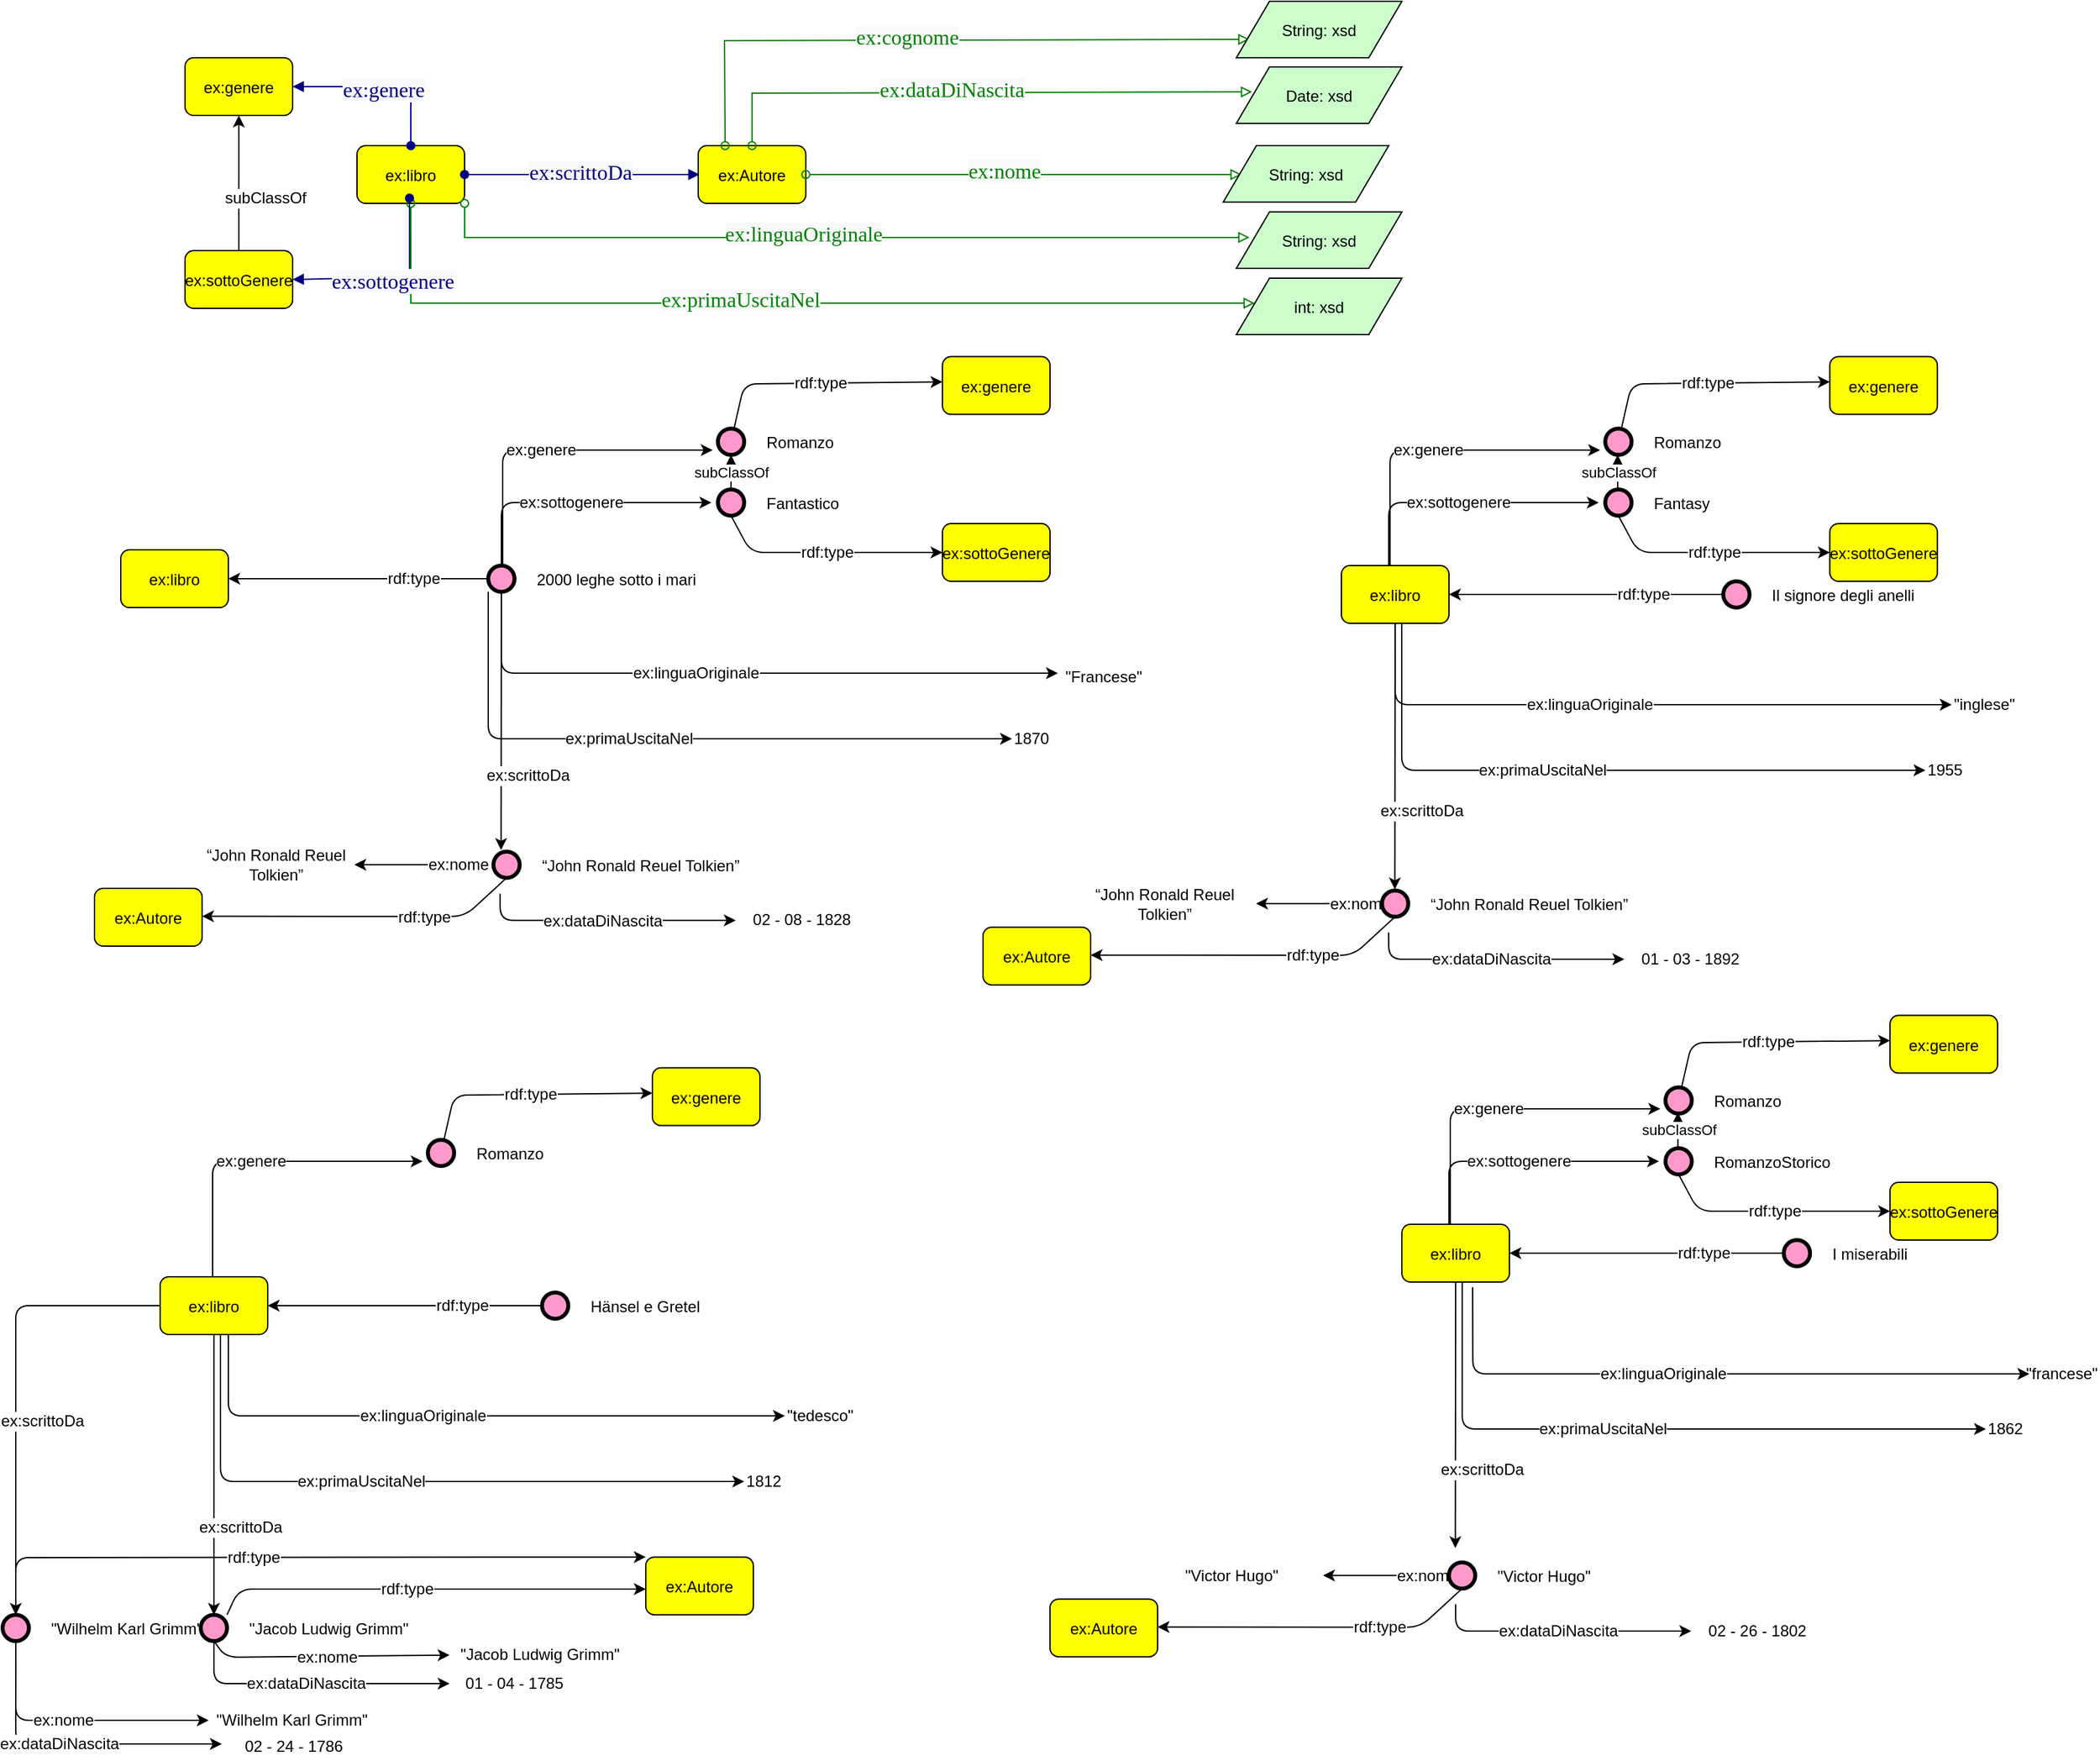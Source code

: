 <mxfile version="14.1.9" type="github">
  <diagram id="M-jmwEOxOKPIC_yb73By" name="Page-1">
    <mxGraphModel dx="2246" dy="1397" grid="1" gridSize="10" guides="1" tooltips="1" connect="1" arrows="1" fold="1" page="1" pageScale="1" pageWidth="827" pageHeight="1169" math="0" shadow="0">
      <root>
        <mxCell id="0" />
        <mxCell id="1" parent="0" />
        <mxCell id="2A3p5v59OTfX20TDHfgg-1" value="ex:libro" style="graphMlID=n4;shape=rect;rounded=1;arcsize=30;fillColor=#ffff00;strokeColor=#000000;strokeWidth=1.0" vertex="1" parent="1">
          <mxGeometry x="350" y="170" width="81.968" height="44" as="geometry" />
        </mxCell>
        <mxCell id="2A3p5v59OTfX20TDHfgg-2" value="" style="graphMlID=e0;rounded=0;endArrow=block;strokeColor=#000080;strokeWidth=1.0;startArrow=oval;startFill=1;endFill=1;exitX=1;exitY=0.5;exitDx=0;exitDy=0;" edge="1" parent="1" source="2A3p5v59OTfX20TDHfgg-1">
          <mxGeometry relative="1" as="geometry">
            <mxPoint x="460" y="240.082" as="sourcePoint" />
            <mxPoint x="611" y="192" as="targetPoint" />
          </mxGeometry>
        </mxCell>
        <mxCell id="2A3p5v59OTfX20TDHfgg-3" value="&lt;font color=&quot;#000080&quot; face=&quot;dialog&quot;&gt;&lt;span style=&quot;font-size: 16px ; background-color: rgb(248 , 249 , 250)&quot;&gt;ex:scrittoDa&lt;/span&gt;&lt;/font&gt;" style="text;html=1;align=center;verticalAlign=middle;resizable=0;points=[];labelBackgroundColor=#ffffff;" vertex="1" connectable="0" parent="2A3p5v59OTfX20TDHfgg-2">
          <mxGeometry x="-0.017" y="2" relative="1" as="geometry">
            <mxPoint as="offset" />
          </mxGeometry>
        </mxCell>
        <mxCell id="2A3p5v59OTfX20TDHfgg-4" value="ex:Autore" style="graphMlID=n4;shape=rect;rounded=1;arcsize=30;fillColor=#ffff00;strokeColor=#000000;strokeWidth=1.0" vertex="1" parent="1">
          <mxGeometry x="610" y="170" width="81.968" height="44" as="geometry" />
        </mxCell>
        <mxCell id="2A3p5v59OTfX20TDHfgg-13" value="" style="graphMlID=e2;rounded=0;endArrow=block;strokeColor=#008000;strokeWidth=1.0;startArrow=oval;startFill=0;endFill=0;exitX=1;exitY=0.5;exitDx=0;exitDy=0;entryX=0.111;entryY=0.512;entryDx=0;entryDy=0;entryPerimeter=0;" edge="1" parent="1" source="2A3p5v59OTfX20TDHfgg-4" target="2A3p5v59OTfX20TDHfgg-19">
          <mxGeometry relative="1" as="geometry">
            <mxPoint x="720" y="191.5" as="sourcePoint" />
            <mxPoint x="1010" y="192" as="targetPoint" />
          </mxGeometry>
        </mxCell>
        <mxCell id="2A3p5v59OTfX20TDHfgg-14" value="&lt;span style=&quot;color: rgb(0 , 128 , 0) ; font-family: &amp;#34;dialog&amp;#34; ; font-size: 16px ; background-color: rgb(248 , 249 , 250)&quot;&gt;ex:nome&lt;/span&gt;" style="text;html=1;align=center;verticalAlign=middle;resizable=0;points=[];labelBackgroundColor=#ffffff;" vertex="1" connectable="0" parent="2A3p5v59OTfX20TDHfgg-13">
          <mxGeometry x="-0.09" y="3" relative="1" as="geometry">
            <mxPoint as="offset" />
          </mxGeometry>
        </mxCell>
        <mxCell id="2A3p5v59OTfX20TDHfgg-15" value="" style="graphMlID=e2;rounded=0;endArrow=block;strokeColor=#008000;strokeWidth=1.0;startArrow=oval;startFill=0;endFill=0;exitX=1;exitY=1;exitDx=0;exitDy=0;entryX=0.079;entryY=0.453;entryDx=0;entryDy=0;entryPerimeter=0;" edge="1" parent="1" source="2A3p5v59OTfX20TDHfgg-1" target="2A3p5v59OTfX20TDHfgg-21">
          <mxGeometry relative="1" as="geometry">
            <mxPoint x="691.968" y="242.0" as="sourcePoint" />
            <mxPoint x="1016.811" y="241.68" as="targetPoint" />
            <Array as="points">
              <mxPoint x="432" y="240" />
            </Array>
          </mxGeometry>
        </mxCell>
        <mxCell id="2A3p5v59OTfX20TDHfgg-16" value="&lt;span style=&quot;color: rgb(0 , 128 , 0) ; font-family: &amp;#34;dialog&amp;#34; ; font-size: 16px ; background-color: rgb(248 , 249 , 250)&quot;&gt;ex:linguaOriginale&lt;/span&gt;" style="text;html=1;align=center;verticalAlign=middle;resizable=0;points=[];labelBackgroundColor=#ffffff;" vertex="1" connectable="0" parent="2A3p5v59OTfX20TDHfgg-15">
          <mxGeometry x="-0.09" y="3" relative="1" as="geometry">
            <mxPoint as="offset" />
          </mxGeometry>
        </mxCell>
        <mxCell id="2A3p5v59OTfX20TDHfgg-17" value="" style="graphMlID=e2;rounded=0;endArrow=block;strokeColor=#008000;strokeWidth=1.0;startArrow=oval;startFill=0;endFill=0;entryX=0.111;entryY=0.442;entryDx=0;entryDy=0;entryPerimeter=0;exitX=0.5;exitY=1;exitDx=0;exitDy=0;" edge="1" parent="1" source="2A3p5v59OTfX20TDHfgg-1" target="2A3p5v59OTfX20TDHfgg-20">
          <mxGeometry relative="1" as="geometry">
            <mxPoint x="691.968" y="291.787" as="sourcePoint" />
            <mxPoint x="1026.811" y="291.5" as="targetPoint" />
            <Array as="points">
              <mxPoint x="391" y="290" />
            </Array>
          </mxGeometry>
        </mxCell>
        <mxCell id="2A3p5v59OTfX20TDHfgg-18" value="&lt;span style=&quot;color: rgb(0 , 128 , 0) ; font-family: &amp;#34;dialog&amp;#34; ; font-size: 16px ; background-color: rgb(248 , 249 , 250)&quot;&gt;ex:primaUscitaNel&lt;/span&gt;" style="text;html=1;align=center;verticalAlign=middle;resizable=0;points=[];labelBackgroundColor=#ffffff;" vertex="1" connectable="0" parent="2A3p5v59OTfX20TDHfgg-17">
          <mxGeometry x="-0.09" y="3" relative="1" as="geometry">
            <mxPoint as="offset" />
          </mxGeometry>
        </mxCell>
        <mxCell id="2A3p5v59OTfX20TDHfgg-19" value="String: xsd" style="graphMlID=n6;shape=parallelogram;fillColor=#ccffcc;strokeColor=#000000;strokeWidth=1.0" vertex="1" parent="1">
          <mxGeometry x="1010" y="170" width="126.095" height="43" as="geometry" />
        </mxCell>
        <mxCell id="2A3p5v59OTfX20TDHfgg-20" value="int: xsd" style="graphMlID=n6;shape=parallelogram;fillColor=#ccffcc;strokeColor=#000000;strokeWidth=1.0" vertex="1" parent="1">
          <mxGeometry x="1020" y="271" width="126.095" height="43" as="geometry" />
        </mxCell>
        <mxCell id="2A3p5v59OTfX20TDHfgg-21" value="String: xsd" style="graphMlID=n6;shape=parallelogram;fillColor=#ccffcc;strokeColor=#000000;strokeWidth=1.0" vertex="1" parent="1">
          <mxGeometry x="1020" y="220.5" width="126.095" height="43" as="geometry" />
        </mxCell>
        <mxCell id="2A3p5v59OTfX20TDHfgg-22" value="" style="graphMlID=e2;rounded=0;endArrow=block;strokeColor=#008000;strokeWidth=1.0;startArrow=oval;startFill=0;endFill=0;exitX=0.25;exitY=0;exitDx=0;exitDy=0;entryX=0.079;entryY=0.674;entryDx=0;entryDy=0;entryPerimeter=0;" edge="1" parent="1" source="2A3p5v59OTfX20TDHfgg-4" target="2A3p5v59OTfX20TDHfgg-30">
          <mxGeometry relative="1" as="geometry">
            <mxPoint x="691.968" y="90" as="sourcePoint" />
            <mxPoint x="1023.997" y="90.016" as="targetPoint" />
            <Array as="points">
              <mxPoint x="630" y="90" />
            </Array>
          </mxGeometry>
        </mxCell>
        <mxCell id="2A3p5v59OTfX20TDHfgg-23" value="&lt;span style=&quot;color: rgb(0 , 128 , 0) ; font-family: &amp;#34;dialog&amp;#34; ; font-size: 16px ; background-color: rgb(248 , 249 , 250)&quot;&gt;ex:cognome&lt;/span&gt;" style="text;html=1;align=center;verticalAlign=middle;resizable=0;points=[];labelBackgroundColor=#ffffff;" vertex="1" connectable="0" parent="2A3p5v59OTfX20TDHfgg-22">
          <mxGeometry x="-0.09" y="3" relative="1" as="geometry">
            <mxPoint as="offset" />
          </mxGeometry>
        </mxCell>
        <mxCell id="2A3p5v59OTfX20TDHfgg-28" value="" style="graphMlID=e2;rounded=0;endArrow=block;strokeColor=#008000;strokeWidth=1.0;startArrow=oval;startFill=0;endFill=0;exitX=0.5;exitY=0;exitDx=0;exitDy=0;entryX=0.095;entryY=0.442;entryDx=0;entryDy=0;entryPerimeter=0;" edge="1" parent="1" source="2A3p5v59OTfX20TDHfgg-4" target="2A3p5v59OTfX20TDHfgg-31">
          <mxGeometry relative="1" as="geometry">
            <mxPoint x="691.968" y="130" as="sourcePoint" />
            <mxPoint x="1023.997" y="130.016" as="targetPoint" />
            <Array as="points">
              <mxPoint x="651" y="130" />
            </Array>
          </mxGeometry>
        </mxCell>
        <mxCell id="2A3p5v59OTfX20TDHfgg-29" value="&lt;span style=&quot;color: rgb(0 , 128 , 0) ; font-family: &amp;#34;dialog&amp;#34; ; font-size: 16px ; background-color: rgb(248 , 249 , 250)&quot;&gt;ex:dataDiNascita&lt;/span&gt;" style="text;html=1;align=center;verticalAlign=middle;resizable=0;points=[];labelBackgroundColor=#ffffff;" vertex="1" connectable="0" parent="2A3p5v59OTfX20TDHfgg-28">
          <mxGeometry x="-0.09" y="3" relative="1" as="geometry">
            <mxPoint as="offset" />
          </mxGeometry>
        </mxCell>
        <mxCell id="2A3p5v59OTfX20TDHfgg-30" value="String: xsd" style="graphMlID=n6;shape=parallelogram;fillColor=#ccffcc;strokeColor=#000000;strokeWidth=1.0" vertex="1" parent="1">
          <mxGeometry x="1020" y="60" width="126.095" height="43" as="geometry" />
        </mxCell>
        <mxCell id="2A3p5v59OTfX20TDHfgg-31" value="Date: xsd" style="graphMlID=n6;shape=parallelogram;fillColor=#ccffcc;strokeColor=#000000;strokeWidth=1.0" vertex="1" parent="1">
          <mxGeometry x="1020" y="110" width="126.095" height="43" as="geometry" />
        </mxCell>
        <mxCell id="2A3p5v59OTfX20TDHfgg-32" value="ex:sottoGenere" style="graphMlID=n4;shape=rect;rounded=1;arcsize=30;fillColor=#ffff00;strokeColor=#000000;strokeWidth=1.0" vertex="1" parent="1">
          <mxGeometry x="218.99" y="250" width="81.968" height="44" as="geometry" />
        </mxCell>
        <mxCell id="2A3p5v59OTfX20TDHfgg-37" value="ex:genere" style="graphMlID=n4;shape=rect;rounded=1;arcsize=30;fillColor=#ffff00;strokeColor=#000000;strokeWidth=1.0" vertex="1" parent="1">
          <mxGeometry x="218.99" y="103" width="81.968" height="44" as="geometry" />
        </mxCell>
        <mxCell id="2A3p5v59OTfX20TDHfgg-42" value="2000 leghe sotto i mari" style="graphMlID=n9;shape=ellipse;fillColor=#ff99cc;strokeColor=#000000;strokeWidth=3.0;verticalAlign=middle;labelPosition=right;verticalLabelPosition=middle;align=left;spacingRight=1;spacing=17;" vertex="1" parent="1">
          <mxGeometry x="450" y="490" width="20" height="20" as="geometry" />
        </mxCell>
        <mxCell id="2A3p5v59OTfX20TDHfgg-45" value="" style="endArrow=classic;html=1;textDirection=ltr;exitX=0;exitY=0.5;exitDx=0;exitDy=0;" edge="1" parent="1" source="2A3p5v59OTfX20TDHfgg-42" target="2A3p5v59OTfX20TDHfgg-47">
          <mxGeometry width="50" height="50" relative="1" as="geometry">
            <mxPoint x="460" y="390" as="sourcePoint" />
            <mxPoint x="280" y="500" as="targetPoint" />
          </mxGeometry>
        </mxCell>
        <mxCell id="2A3p5v59OTfX20TDHfgg-46" value="rdf:type" style="text;html=1;align=center;verticalAlign=middle;resizable=0;points=[];labelBackgroundColor=#ffffff;rotation=0;" vertex="1" connectable="0" parent="2A3p5v59OTfX20TDHfgg-45">
          <mxGeometry x="-0.221" relative="1" as="geometry">
            <mxPoint x="19.95" as="offset" />
          </mxGeometry>
        </mxCell>
        <mxCell id="2A3p5v59OTfX20TDHfgg-47" value="ex:libro" style="graphMlID=n4;shape=rect;rounded=1;arcsize=30;fillColor=#ffff00;strokeColor=#000000;strokeWidth=1.0" vertex="1" parent="1">
          <mxGeometry x="170" y="478" width="81.968" height="44" as="geometry" />
        </mxCell>
        <mxCell id="2A3p5v59OTfX20TDHfgg-48" value="" style="endArrow=classic;html=1;textDirection=ltr;exitX=0.5;exitY=1;exitDx=0;exitDy=0;entryX=0.497;entryY=0.027;entryDx=0;entryDy=0;entryPerimeter=0;" edge="1" parent="1" source="2A3p5v59OTfX20TDHfgg-42">
          <mxGeometry width="50" height="50" relative="1" as="geometry">
            <mxPoint x="512.03" y="550" as="sourcePoint" />
            <mxPoint x="459.758" y="706.778" as="targetPoint" />
          </mxGeometry>
        </mxCell>
        <mxCell id="2A3p5v59OTfX20TDHfgg-49" value="ex:scrittoDa" style="text;html=1;align=center;verticalAlign=middle;resizable=0;points=[];labelBackgroundColor=#ffffff;rotation=0;" vertex="1" connectable="0" parent="2A3p5v59OTfX20TDHfgg-48">
          <mxGeometry x="-0.221" relative="1" as="geometry">
            <mxPoint x="19.95" y="63.53" as="offset" />
          </mxGeometry>
        </mxCell>
        <mxCell id="2A3p5v59OTfX20TDHfgg-59" value="" style="endArrow=classic;html=1;textDirection=ltr;exitX=0.5;exitY=0;exitDx=0;exitDy=0;entryX=0;entryY=0.5;entryDx=0;entryDy=0;" edge="1" parent="1" source="2A3p5v59OTfX20TDHfgg-42">
          <mxGeometry width="50" height="50" relative="1" as="geometry">
            <mxPoint x="410" y="390" as="sourcePoint" />
            <mxPoint x="620" y="442" as="targetPoint" />
            <Array as="points">
              <mxPoint x="460" y="442" />
            </Array>
          </mxGeometry>
        </mxCell>
        <mxCell id="2A3p5v59OTfX20TDHfgg-60" value="ex:sottogenere" style="text;html=1;align=center;verticalAlign=middle;resizable=0;points=[];labelBackgroundColor=#ffffff;rotation=0;" vertex="1" connectable="0" parent="2A3p5v59OTfX20TDHfgg-59">
          <mxGeometry x="-0.221" relative="1" as="geometry">
            <mxPoint x="19.95" as="offset" />
          </mxGeometry>
        </mxCell>
        <mxCell id="2A3p5v59OTfX20TDHfgg-85" value="&quot;Francese&quot;" style="text;html=1;strokeColor=none;fillColor=none;align=center;verticalAlign=middle;whiteSpace=wrap;rounded=0;" vertex="1" parent="1">
          <mxGeometry x="860" y="565" width="118" height="20" as="geometry" />
        </mxCell>
        <mxCell id="2A3p5v59OTfX20TDHfgg-88" value="" style="endArrow=classic;html=1;textDirection=ltr;exitX=0;exitY=1;exitDx=0;exitDy=0;" edge="1" parent="1" source="2A3p5v59OTfX20TDHfgg-42">
          <mxGeometry width="50" height="50" relative="1" as="geometry">
            <mxPoint x="702" y="622" as="sourcePoint" />
            <mxPoint x="849.01" y="622" as="targetPoint" />
            <Array as="points">
              <mxPoint x="450" y="622" />
            </Array>
          </mxGeometry>
        </mxCell>
        <mxCell id="2A3p5v59OTfX20TDHfgg-89" value="ex:primaUscitaNel" style="text;html=1;align=center;verticalAlign=middle;resizable=0;points=[];labelBackgroundColor=#ffffff;rotation=0;" vertex="1" connectable="0" parent="2A3p5v59OTfX20TDHfgg-88">
          <mxGeometry x="-0.221" relative="1" as="geometry">
            <mxPoint x="19.95" as="offset" />
          </mxGeometry>
        </mxCell>
        <mxCell id="2A3p5v59OTfX20TDHfgg-90" value="1870" style="text;html=1;strokeColor=none;fillColor=none;align=center;verticalAlign=middle;whiteSpace=wrap;rounded=0;" vertex="1" parent="1">
          <mxGeometry x="829.01" y="612" width="70" height="20" as="geometry" />
        </mxCell>
        <mxCell id="2A3p5v59OTfX20TDHfgg-95" value="Il signore degli anelli" style="graphMlID=n9;shape=ellipse;fillColor=#ff99cc;strokeColor=#000000;strokeWidth=3.0;verticalAlign=middle;labelPosition=right;verticalLabelPosition=middle;align=left;spacingRight=1;spacing=17;" vertex="1" parent="1">
          <mxGeometry x="1390.99" y="502" width="20" height="20" as="geometry" />
        </mxCell>
        <mxCell id="2A3p5v59OTfX20TDHfgg-98" value="" style="endArrow=classic;html=1;textDirection=ltr;exitX=0;exitY=0.5;exitDx=0;exitDy=0;" edge="1" parent="1" target="2A3p5v59OTfX20TDHfgg-100" source="2A3p5v59OTfX20TDHfgg-95">
          <mxGeometry width="50" height="50" relative="1" as="geometry">
            <mxPoint x="1380" y="514" as="sourcePoint" />
            <mxPoint x="1210" y="514" as="targetPoint" />
          </mxGeometry>
        </mxCell>
        <mxCell id="2A3p5v59OTfX20TDHfgg-99" value="rdf:type" style="text;html=1;align=center;verticalAlign=middle;resizable=0;points=[];labelBackgroundColor=#ffffff;rotation=0;" vertex="1" connectable="0" parent="2A3p5v59OTfX20TDHfgg-98">
          <mxGeometry x="-0.221" relative="1" as="geometry">
            <mxPoint x="19.95" as="offset" />
          </mxGeometry>
        </mxCell>
        <mxCell id="2A3p5v59OTfX20TDHfgg-100" value="ex:libro" style="graphMlID=n4;shape=rect;rounded=1;arcsize=30;fillColor=#ffff00;strokeColor=#000000;strokeWidth=1.0" vertex="1" parent="1">
          <mxGeometry x="1100" y="490" width="81.968" height="44" as="geometry" />
        </mxCell>
        <mxCell id="2A3p5v59OTfX20TDHfgg-102" value="" style="endArrow=classic;html=1;textDirection=ltr;exitX=0.5;exitY=1;exitDx=0;exitDy=0;entryX=0.497;entryY=0.027;entryDx=0;entryDy=0;entryPerimeter=0;" edge="1" parent="1" source="2A3p5v59OTfX20TDHfgg-100">
          <mxGeometry width="50" height="50" relative="1" as="geometry">
            <mxPoint x="1140.98" y="540" as="sourcePoint" />
            <mxPoint x="1140.738" y="736.778" as="targetPoint" />
          </mxGeometry>
        </mxCell>
        <mxCell id="2A3p5v59OTfX20TDHfgg-103" value="ex:scrittoDa" style="text;html=1;align=center;verticalAlign=middle;resizable=0;points=[];labelBackgroundColor=#ffffff;rotation=0;" vertex="1" connectable="0" parent="2A3p5v59OTfX20TDHfgg-102">
          <mxGeometry x="-0.221" relative="1" as="geometry">
            <mxPoint x="19.95" y="63.53" as="offset" />
          </mxGeometry>
        </mxCell>
        <mxCell id="2A3p5v59OTfX20TDHfgg-127" value="" style="endArrow=classic;html=1;textDirection=ltr;exitX=0.5;exitY=1;exitDx=0;exitDy=0;" edge="1" parent="1" source="2A3p5v59OTfX20TDHfgg-100">
          <mxGeometry width="50" height="50" relative="1" as="geometry">
            <mxPoint x="1417.99" y="596" as="sourcePoint" />
            <mxPoint x="1565.0" y="596" as="targetPoint" />
            <Array as="points">
              <mxPoint x="1141" y="596" />
            </Array>
          </mxGeometry>
        </mxCell>
        <mxCell id="2A3p5v59OTfX20TDHfgg-128" value="ex:linguaOriginale" style="text;html=1;align=center;verticalAlign=middle;resizable=0;points=[];labelBackgroundColor=#ffffff;rotation=0;" vertex="1" connectable="0" parent="2A3p5v59OTfX20TDHfgg-127">
          <mxGeometry x="-0.221" relative="1" as="geometry">
            <mxPoint x="19.95" as="offset" />
          </mxGeometry>
        </mxCell>
        <mxCell id="2A3p5v59OTfX20TDHfgg-129" value="&quot;inglese&quot;" style="text;html=1;strokeColor=none;fillColor=none;align=center;verticalAlign=middle;whiteSpace=wrap;rounded=0;" vertex="1" parent="1">
          <mxGeometry x="1570" y="586" width="40" height="20" as="geometry" />
        </mxCell>
        <mxCell id="2A3p5v59OTfX20TDHfgg-130" value="" style="endArrow=classic;html=1;textDirection=ltr;exitX=0;exitY=1;exitDx=0;exitDy=0;" edge="1" parent="1">
          <mxGeometry width="50" height="50" relative="1" as="geometry">
            <mxPoint x="1145.98" y="534" as="sourcePoint" />
            <mxPoint x="1544.99" y="646" as="targetPoint" />
            <Array as="points">
              <mxPoint x="1145.98" y="646" />
            </Array>
          </mxGeometry>
        </mxCell>
        <mxCell id="2A3p5v59OTfX20TDHfgg-131" value="ex:primaUscitaNel" style="text;html=1;align=center;verticalAlign=middle;resizable=0;points=[];labelBackgroundColor=#ffffff;rotation=0;" vertex="1" connectable="0" parent="2A3p5v59OTfX20TDHfgg-130">
          <mxGeometry x="-0.221" relative="1" as="geometry">
            <mxPoint x="19.95" as="offset" />
          </mxGeometry>
        </mxCell>
        <mxCell id="2A3p5v59OTfX20TDHfgg-132" value="1955" style="text;html=1;strokeColor=none;fillColor=none;align=center;verticalAlign=middle;whiteSpace=wrap;rounded=0;" vertex="1" parent="1">
          <mxGeometry x="1524.99" y="636" width="70" height="20" as="geometry" />
        </mxCell>
        <mxCell id="2A3p5v59OTfX20TDHfgg-133" value="I miserabili" style="graphMlID=n9;shape=ellipse;fillColor=#ff99cc;strokeColor=#000000;strokeWidth=3.0;verticalAlign=middle;labelPosition=right;verticalLabelPosition=middle;align=left;spacingRight=1;spacing=17;" vertex="1" parent="1">
          <mxGeometry x="1437.08" y="1004" width="20" height="20" as="geometry" />
        </mxCell>
        <mxCell id="2A3p5v59OTfX20TDHfgg-134" value="" style="endArrow=classic;html=1;textDirection=ltr;exitX=0;exitY=0.5;exitDx=0;exitDy=0;" edge="1" parent="1" source="2A3p5v59OTfX20TDHfgg-133" target="2A3p5v59OTfX20TDHfgg-136">
          <mxGeometry width="50" height="50" relative="1" as="geometry">
            <mxPoint x="1426.09" y="1016" as="sourcePoint" />
            <mxPoint x="1256.09" y="1016" as="targetPoint" />
          </mxGeometry>
        </mxCell>
        <mxCell id="2A3p5v59OTfX20TDHfgg-135" value="rdf:type" style="text;html=1;align=center;verticalAlign=middle;resizable=0;points=[];labelBackgroundColor=#ffffff;rotation=0;" vertex="1" connectable="0" parent="2A3p5v59OTfX20TDHfgg-134">
          <mxGeometry x="-0.221" relative="1" as="geometry">
            <mxPoint x="19.95" as="offset" />
          </mxGeometry>
        </mxCell>
        <mxCell id="2A3p5v59OTfX20TDHfgg-136" value="ex:libro" style="graphMlID=n4;shape=rect;rounded=1;arcsize=30;fillColor=#ffff00;strokeColor=#000000;strokeWidth=1.0" vertex="1" parent="1">
          <mxGeometry x="1146.09" y="992" width="81.968" height="44" as="geometry" />
        </mxCell>
        <mxCell id="2A3p5v59OTfX20TDHfgg-137" value="" style="endArrow=classic;html=1;textDirection=ltr;exitX=0.5;exitY=1;exitDx=0;exitDy=0;entryX=0.497;entryY=0.027;entryDx=0;entryDy=0;entryPerimeter=0;" edge="1" parent="1" source="2A3p5v59OTfX20TDHfgg-136">
          <mxGeometry width="50" height="50" relative="1" as="geometry">
            <mxPoint x="1187.07" y="1042" as="sourcePoint" />
            <mxPoint x="1186.828" y="1238.778" as="targetPoint" />
          </mxGeometry>
        </mxCell>
        <mxCell id="2A3p5v59OTfX20TDHfgg-138" value="ex:scrittoDa" style="text;html=1;align=center;verticalAlign=middle;resizable=0;points=[];labelBackgroundColor=#ffffff;rotation=0;" vertex="1" connectable="0" parent="2A3p5v59OTfX20TDHfgg-137">
          <mxGeometry x="-0.221" relative="1" as="geometry">
            <mxPoint x="19.95" y="63.53" as="offset" />
          </mxGeometry>
        </mxCell>
        <mxCell id="2A3p5v59OTfX20TDHfgg-140" value="" style="endArrow=classic;html=1;textDirection=ltr;exitX=0;exitY=0.5;exitDx=0;exitDy=0;" edge="1" parent="1" source="2A3p5v59OTfX20TDHfgg-238" target="2A3p5v59OTfX20TDHfgg-142">
          <mxGeometry width="50" height="50" relative="1" as="geometry">
            <mxPoint x="1228.058" y="1259.59" as="sourcePoint" />
            <mxPoint x="1367.07" y="1259.59" as="targetPoint" />
          </mxGeometry>
        </mxCell>
        <mxCell id="2A3p5v59OTfX20TDHfgg-141" value="ex:nome" style="text;html=1;align=center;verticalAlign=middle;resizable=0;points=[];labelBackgroundColor=#ffffff;rotation=0;" vertex="1" connectable="0" parent="2A3p5v59OTfX20TDHfgg-140">
          <mxGeometry x="-0.221" relative="1" as="geometry">
            <mxPoint x="19.95" as="offset" />
          </mxGeometry>
        </mxCell>
        <mxCell id="2A3p5v59OTfX20TDHfgg-142" value="&lt;span style=&quot;text-align: left&quot;&gt;&quot;Victor Hugo&quot;&lt;/span&gt;" style="text;html=1;strokeColor=none;fillColor=none;align=center;verticalAlign=middle;whiteSpace=wrap;rounded=0;" vertex="1" parent="1">
          <mxGeometry x="947.01" y="1249.59" width="139.02" height="20" as="geometry" />
        </mxCell>
        <mxCell id="2A3p5v59OTfX20TDHfgg-143" value="02 - 26 - 1802" style="text;html=1;strokeColor=none;fillColor=none;align=center;verticalAlign=middle;whiteSpace=wrap;rounded=0;" vertex="1" parent="1">
          <mxGeometry x="1366.58" y="1292" width="100" height="20" as="geometry" />
        </mxCell>
        <mxCell id="2A3p5v59OTfX20TDHfgg-144" value="" style="endArrow=classic;html=1;textDirection=ltr;exitX=0.5;exitY=1;exitDx=0;exitDy=0;" edge="1" parent="1" target="2A3p5v59OTfX20TDHfgg-143">
          <mxGeometry width="50" height="50" relative="1" as="geometry">
            <mxPoint x="1187.074" y="1281.59" as="sourcePoint" />
            <mxPoint x="1377.07" y="1269.59" as="targetPoint" />
            <Array as="points">
              <mxPoint x="1187.09" y="1302" />
            </Array>
          </mxGeometry>
        </mxCell>
        <mxCell id="2A3p5v59OTfX20TDHfgg-145" value="ex:dataDiNascita" style="text;html=1;align=center;verticalAlign=middle;resizable=0;points=[];labelBackgroundColor=#ffffff;rotation=0;" vertex="1" connectable="0" parent="2A3p5v59OTfX20TDHfgg-144">
          <mxGeometry x="-0.221" relative="1" as="geometry">
            <mxPoint x="19.95" as="offset" />
          </mxGeometry>
        </mxCell>
        <mxCell id="2A3p5v59OTfX20TDHfgg-164" value="" style="endArrow=classic;html=1;textDirection=ltr;exitX=0;exitY=1;exitDx=0;exitDy=0;" edge="1" parent="1">
          <mxGeometry width="50" height="50" relative="1" as="geometry">
            <mxPoint x="1192.07" y="1036" as="sourcePoint" />
            <mxPoint x="1591.08" y="1148" as="targetPoint" />
            <Array as="points">
              <mxPoint x="1192.07" y="1148" />
            </Array>
          </mxGeometry>
        </mxCell>
        <mxCell id="2A3p5v59OTfX20TDHfgg-165" value="ex:primaUscitaNel" style="text;html=1;align=center;verticalAlign=middle;resizable=0;points=[];labelBackgroundColor=#ffffff;rotation=0;" vertex="1" connectable="0" parent="2A3p5v59OTfX20TDHfgg-164">
          <mxGeometry x="-0.221" relative="1" as="geometry">
            <mxPoint x="19.95" as="offset" />
          </mxGeometry>
        </mxCell>
        <mxCell id="2A3p5v59OTfX20TDHfgg-166" value="1862" style="text;html=1;strokeColor=none;fillColor=none;align=center;verticalAlign=middle;whiteSpace=wrap;rounded=0;" vertex="1" parent="1">
          <mxGeometry x="1571.08" y="1138" width="70" height="20" as="geometry" />
        </mxCell>
        <mxCell id="2A3p5v59OTfX20TDHfgg-167" value="Hänsel e Gretel" style="graphMlID=n9;shape=ellipse;fillColor=#ff99cc;strokeColor=#000000;strokeWidth=3.0;verticalAlign=middle;labelPosition=right;verticalLabelPosition=middle;align=left;spacingRight=1;spacing=17;" vertex="1" parent="1">
          <mxGeometry x="490.99" y="1044" width="20" height="20" as="geometry" />
        </mxCell>
        <mxCell id="2A3p5v59OTfX20TDHfgg-168" value="" style="endArrow=classic;html=1;textDirection=ltr;exitX=0;exitY=0.5;exitDx=0;exitDy=0;" edge="1" parent="1" source="2A3p5v59OTfX20TDHfgg-167" target="2A3p5v59OTfX20TDHfgg-170">
          <mxGeometry width="50" height="50" relative="1" as="geometry">
            <mxPoint x="480" y="1056" as="sourcePoint" />
            <mxPoint x="310" y="1056" as="targetPoint" />
          </mxGeometry>
        </mxCell>
        <mxCell id="2A3p5v59OTfX20TDHfgg-169" value="rdf:type" style="text;html=1;align=center;verticalAlign=middle;resizable=0;points=[];labelBackgroundColor=#ffffff;rotation=0;" vertex="1" connectable="0" parent="2A3p5v59OTfX20TDHfgg-168">
          <mxGeometry x="-0.221" relative="1" as="geometry">
            <mxPoint x="19.95" as="offset" />
          </mxGeometry>
        </mxCell>
        <mxCell id="2A3p5v59OTfX20TDHfgg-170" value="ex:libro" style="graphMlID=n4;shape=rect;rounded=1;arcsize=30;fillColor=#ffff00;strokeColor=#000000;strokeWidth=1.0" vertex="1" parent="1">
          <mxGeometry x="200" y="1032" width="81.968" height="44" as="geometry" />
        </mxCell>
        <mxCell id="2A3p5v59OTfX20TDHfgg-171" value="" style="endArrow=classic;html=1;textDirection=ltr;exitX=0.5;exitY=1;exitDx=0;exitDy=0;entryX=0.5;entryY=0;entryDx=0;entryDy=0;" edge="1" parent="1" source="2A3p5v59OTfX20TDHfgg-170" target="2A3p5v59OTfX20TDHfgg-227">
          <mxGeometry width="50" height="50" relative="1" as="geometry">
            <mxPoint x="240.98" y="1082" as="sourcePoint" />
            <mxPoint x="240.738" y="1278.778" as="targetPoint" />
          </mxGeometry>
        </mxCell>
        <mxCell id="2A3p5v59OTfX20TDHfgg-172" value="ex:scrittoDa" style="text;html=1;align=center;verticalAlign=middle;resizable=0;points=[];labelBackgroundColor=#ffffff;rotation=0;" vertex="1" connectable="0" parent="2A3p5v59OTfX20TDHfgg-171">
          <mxGeometry x="-0.221" relative="1" as="geometry">
            <mxPoint x="19.95" y="63.53" as="offset" />
          </mxGeometry>
        </mxCell>
        <mxCell id="2A3p5v59OTfX20TDHfgg-174" value="" style="endArrow=classic;html=1;textDirection=ltr;exitX=0.5;exitY=1;exitDx=0;exitDy=0;" edge="1" parent="1" source="2A3p5v59OTfX20TDHfgg-227" target="2A3p5v59OTfX20TDHfgg-176">
          <mxGeometry width="50" height="50" relative="1" as="geometry">
            <mxPoint x="273.998" y="1321.59" as="sourcePoint" />
            <mxPoint x="413.01" y="1321.59" as="targetPoint" />
            <Array as="points">
              <mxPoint x="250" y="1322" />
            </Array>
          </mxGeometry>
        </mxCell>
        <mxCell id="2A3p5v59OTfX20TDHfgg-175" value="ex:nome" style="text;html=1;align=center;verticalAlign=middle;resizable=0;points=[];labelBackgroundColor=#ffffff;rotation=0;" vertex="1" connectable="0" parent="2A3p5v59OTfX20TDHfgg-174">
          <mxGeometry x="-0.221" relative="1" as="geometry">
            <mxPoint x="19.95" as="offset" />
          </mxGeometry>
        </mxCell>
        <mxCell id="2A3p5v59OTfX20TDHfgg-176" value="&lt;div style=&quot;text-align: left&quot;&gt;&lt;span&gt;&quot;Jacob Ludwig Grimm&quot;&lt;/span&gt;&lt;/div&gt;" style="text;html=1;strokeColor=none;fillColor=none;align=center;verticalAlign=middle;whiteSpace=wrap;rounded=0;" vertex="1" parent="1">
          <mxGeometry x="420.49" y="1309.59" width="139.02" height="20" as="geometry" />
        </mxCell>
        <mxCell id="2A3p5v59OTfX20TDHfgg-177" value="01 - 04 - 1785" style="text;html=1;strokeColor=none;fillColor=none;align=center;verticalAlign=middle;whiteSpace=wrap;rounded=0;" vertex="1" parent="1">
          <mxGeometry x="420.49" y="1332" width="100" height="20" as="geometry" />
        </mxCell>
        <mxCell id="2A3p5v59OTfX20TDHfgg-178" value="" style="endArrow=classic;html=1;textDirection=ltr;exitX=0.5;exitY=1;exitDx=0;exitDy=0;" edge="1" parent="1" source="2A3p5v59OTfX20TDHfgg-227" target="2A3p5v59OTfX20TDHfgg-177">
          <mxGeometry width="50" height="50" relative="1" as="geometry">
            <mxPoint x="240.984" y="1321.59" as="sourcePoint" />
            <mxPoint x="430.98" y="1309.59" as="targetPoint" />
            <Array as="points">
              <mxPoint x="241" y="1342" />
            </Array>
          </mxGeometry>
        </mxCell>
        <mxCell id="2A3p5v59OTfX20TDHfgg-179" value="ex:dataDiNascita" style="text;html=1;align=center;verticalAlign=middle;resizable=0;points=[];labelBackgroundColor=#ffffff;rotation=0;" vertex="1" connectable="0" parent="2A3p5v59OTfX20TDHfgg-178">
          <mxGeometry x="-0.221" relative="1" as="geometry">
            <mxPoint x="19.95" as="offset" />
          </mxGeometry>
        </mxCell>
        <mxCell id="2A3p5v59OTfX20TDHfgg-197" value="&quot;tedesco&quot;" style="text;html=1;strokeColor=none;fillColor=none;align=center;verticalAlign=middle;whiteSpace=wrap;rounded=0;" vertex="1" parent="1">
          <mxGeometry x="683.1" y="1128" width="40" height="20" as="geometry" />
        </mxCell>
        <mxCell id="2A3p5v59OTfX20TDHfgg-198" value="" style="endArrow=classic;html=1;textDirection=ltr;exitX=0;exitY=1;exitDx=0;exitDy=0;" edge="1" parent="1">
          <mxGeometry width="50" height="50" relative="1" as="geometry">
            <mxPoint x="245.98" y="1076" as="sourcePoint" />
            <mxPoint x="644.99" y="1188" as="targetPoint" />
            <Array as="points">
              <mxPoint x="245.98" y="1188" />
            </Array>
          </mxGeometry>
        </mxCell>
        <mxCell id="2A3p5v59OTfX20TDHfgg-199" value="ex:primaUscitaNel" style="text;html=1;align=center;verticalAlign=middle;resizable=0;points=[];labelBackgroundColor=#ffffff;rotation=0;" vertex="1" connectable="0" parent="2A3p5v59OTfX20TDHfgg-198">
          <mxGeometry x="-0.221" relative="1" as="geometry">
            <mxPoint x="19.95" as="offset" />
          </mxGeometry>
        </mxCell>
        <mxCell id="2A3p5v59OTfX20TDHfgg-200" value="1812" style="text;html=1;strokeColor=none;fillColor=none;align=center;verticalAlign=middle;whiteSpace=wrap;rounded=0;" vertex="1" parent="1">
          <mxGeometry x="624.99" y="1178" width="70" height="20" as="geometry" />
        </mxCell>
        <mxCell id="2A3p5v59OTfX20TDHfgg-201" value="" style="endArrow=classic;html=1;textDirection=ltr;exitX=0.5;exitY=1;exitDx=0;exitDy=0;entryX=0;entryY=0.5;entryDx=0;entryDy=0;" edge="1" parent="1">
          <mxGeometry width="50" height="50" relative="1" as="geometry">
            <mxPoint x="90.044" y="1301.59" as="sourcePoint" />
            <mxPoint x="237" y="1370" as="targetPoint" />
            <Array as="points">
              <mxPoint x="90" y="1370" />
            </Array>
          </mxGeometry>
        </mxCell>
        <mxCell id="2A3p5v59OTfX20TDHfgg-202" value="ex:nome" style="text;html=1;align=center;verticalAlign=middle;resizable=0;points=[];labelBackgroundColor=#ffffff;rotation=0;" vertex="1" connectable="0" parent="2A3p5v59OTfX20TDHfgg-201">
          <mxGeometry x="-0.221" relative="1" as="geometry">
            <mxPoint x="19.95" as="offset" />
          </mxGeometry>
        </mxCell>
        <mxCell id="2A3p5v59OTfX20TDHfgg-203" value="&lt;div style=&quot;text-align: left&quot;&gt;&lt;span&gt;&quot;Wilhelm Karl Grimm&quot;&lt;/span&gt;&lt;/div&gt;" style="text;html=1;strokeColor=none;fillColor=none;align=center;verticalAlign=middle;whiteSpace=wrap;rounded=0;" vertex="1" parent="1">
          <mxGeometry x="230.98" y="1360.0" width="139.02" height="20" as="geometry" />
        </mxCell>
        <mxCell id="2A3p5v59OTfX20TDHfgg-204" value="" style="endArrow=classic;html=1;textDirection=ltr;exitX=0;exitY=0.5;exitDx=0;exitDy=0;entryX=0.5;entryY=0;entryDx=0;entryDy=0;" edge="1" parent="1" target="2A3p5v59OTfX20TDHfgg-230" source="2A3p5v59OTfX20TDHfgg-170">
          <mxGeometry width="50" height="50" relative="1" as="geometry">
            <mxPoint x="143.044" y="1076" as="sourcePoint" />
            <mxPoint x="142.798" y="1278.778" as="targetPoint" />
            <Array as="points">
              <mxPoint x="90" y="1054" />
            </Array>
          </mxGeometry>
        </mxCell>
        <mxCell id="2A3p5v59OTfX20TDHfgg-205" value="ex:scrittoDa" style="text;html=1;align=center;verticalAlign=middle;resizable=0;points=[];labelBackgroundColor=#ffffff;rotation=0;" vertex="1" connectable="0" parent="2A3p5v59OTfX20TDHfgg-204">
          <mxGeometry x="-0.221" relative="1" as="geometry">
            <mxPoint x="19.95" y="63.53" as="offset" />
          </mxGeometry>
        </mxCell>
        <mxCell id="2A3p5v59OTfX20TDHfgg-210" value="" style="endArrow=classic;html=1;textDirection=ltr;exitX=0.5;exitY=1;exitDx=0;exitDy=0;entryX=0;entryY=0.5;entryDx=0;entryDy=0;" edge="1" parent="1">
          <mxGeometry width="50" height="50" relative="1" as="geometry">
            <mxPoint x="90.044" y="1309.59" as="sourcePoint" />
            <mxPoint x="247" y="1388" as="targetPoint" />
            <Array as="points">
              <mxPoint x="90" y="1388" />
            </Array>
          </mxGeometry>
        </mxCell>
        <mxCell id="2A3p5v59OTfX20TDHfgg-211" value="ex:dataDiNascita" style="text;html=1;align=center;verticalAlign=middle;resizable=0;points=[];labelBackgroundColor=#ffffff;rotation=0;" vertex="1" connectable="0" parent="2A3p5v59OTfX20TDHfgg-210">
          <mxGeometry x="-0.221" relative="1" as="geometry">
            <mxPoint x="19.95" as="offset" />
          </mxGeometry>
        </mxCell>
        <mxCell id="2A3p5v59OTfX20TDHfgg-215" value="02 - 24 -&amp;nbsp;&lt;span style=&quot;text-align: left&quot;&gt;1786&lt;/span&gt;" style="text;html=1;strokeColor=none;fillColor=none;align=center;verticalAlign=middle;whiteSpace=wrap;rounded=0;" vertex="1" parent="1">
          <mxGeometry x="251.97" y="1380" width="100" height="20" as="geometry" />
        </mxCell>
        <mxCell id="2A3p5v59OTfX20TDHfgg-216" value="" style="endArrow=classic;html=1;textDirection=ltr;" edge="1" parent="1">
          <mxGeometry width="50" height="50" relative="1" as="geometry">
            <mxPoint x="1200" y="1040" as="sourcePoint" />
            <mxPoint x="1624.19" y="1106" as="targetPoint" />
            <Array as="points">
              <mxPoint x="1200.19" y="1106" />
            </Array>
          </mxGeometry>
        </mxCell>
        <mxCell id="2A3p5v59OTfX20TDHfgg-217" value="ex:linguaOriginale" style="text;html=1;align=center;verticalAlign=middle;resizable=0;points=[];labelBackgroundColor=#ffffff;rotation=0;" vertex="1" connectable="0" parent="2A3p5v59OTfX20TDHfgg-216">
          <mxGeometry x="-0.221" relative="1" as="geometry">
            <mxPoint x="19.95" as="offset" />
          </mxGeometry>
        </mxCell>
        <mxCell id="2A3p5v59OTfX20TDHfgg-218" value="&quot;francese&quot;" style="text;html=1;strokeColor=none;fillColor=none;align=center;verticalAlign=middle;whiteSpace=wrap;rounded=0;" vertex="1" parent="1">
          <mxGeometry x="1629.19" y="1096" width="40" height="20" as="geometry" />
        </mxCell>
        <mxCell id="2A3p5v59OTfX20TDHfgg-219" value="" style="endArrow=classic;html=1;textDirection=ltr;exitX=0.5;exitY=1;exitDx=0;exitDy=0;" edge="1" parent="1">
          <mxGeometry width="50" height="50" relative="1" as="geometry">
            <mxPoint x="251.964" y="1076" as="sourcePoint" />
            <mxPoint x="675.98" y="1138" as="targetPoint" />
            <Array as="points">
              <mxPoint x="251.98" y="1138" />
            </Array>
          </mxGeometry>
        </mxCell>
        <mxCell id="2A3p5v59OTfX20TDHfgg-220" value="ex:linguaOriginale" style="text;html=1;align=center;verticalAlign=middle;resizable=0;points=[];labelBackgroundColor=#ffffff;rotation=0;" vertex="1" connectable="0" parent="2A3p5v59OTfX20TDHfgg-219">
          <mxGeometry x="-0.221" relative="1" as="geometry">
            <mxPoint x="19.95" as="offset" />
          </mxGeometry>
        </mxCell>
        <mxCell id="2A3p5v59OTfX20TDHfgg-222" value="" style="endArrow=classic;html=1;textDirection=ltr;exitX=0.5;exitY=1;exitDx=0;exitDy=0;" edge="1" parent="1">
          <mxGeometry width="50" height="50" relative="1" as="geometry">
            <mxPoint x="460.004" y="510" as="sourcePoint" />
            <mxPoint x="884.02" y="572" as="targetPoint" />
            <Array as="points">
              <mxPoint x="460.02" y="572" />
            </Array>
          </mxGeometry>
        </mxCell>
        <mxCell id="2A3p5v59OTfX20TDHfgg-223" value="ex:linguaOriginale" style="text;html=1;align=center;verticalAlign=middle;resizable=0;points=[];labelBackgroundColor=#ffffff;rotation=0;" vertex="1" connectable="0" parent="2A3p5v59OTfX20TDHfgg-222">
          <mxGeometry x="-0.221" relative="1" as="geometry">
            <mxPoint x="19.95" as="offset" />
          </mxGeometry>
        </mxCell>
        <mxCell id="2A3p5v59OTfX20TDHfgg-227" value="&quot;Jacob Ludwig Grimm&quot;" style="graphMlID=n9;shape=ellipse;fillColor=#ff99cc;strokeColor=#000000;strokeWidth=3.0;verticalAlign=middle;labelPosition=right;verticalLabelPosition=middle;align=left;spacingRight=1;spacing=17;" vertex="1" parent="1">
          <mxGeometry x="230.98" y="1289.59" width="20" height="20" as="geometry" />
        </mxCell>
        <mxCell id="2A3p5v59OTfX20TDHfgg-229" value="&lt;div style=&quot;text-align: left&quot;&gt;&lt;br&gt;&lt;/div&gt;" style="text;html=1;strokeColor=none;fillColor=none;align=center;verticalAlign=middle;whiteSpace=wrap;rounded=0;" vertex="1" parent="1">
          <mxGeometry x="390.49" y="1237.59" width="139.02" height="20" as="geometry" />
        </mxCell>
        <mxCell id="2A3p5v59OTfX20TDHfgg-230" value="&quot;Wilhelm Karl Grimm&quot;" style="graphMlID=n9;shape=ellipse;fillColor=#ff99cc;strokeColor=#000000;strokeWidth=3.0;verticalAlign=middle;labelPosition=right;verticalLabelPosition=middle;align=left;spacingRight=1;spacing=17;" vertex="1" parent="1">
          <mxGeometry x="80.0" y="1289.59" width="20" height="20" as="geometry" />
        </mxCell>
        <mxCell id="2A3p5v59OTfX20TDHfgg-233" value="" style="endArrow=classic;html=1;textDirection=ltr;exitX=1;exitY=0;exitDx=0;exitDy=0;" edge="1" parent="1" source="2A3p5v59OTfX20TDHfgg-227">
          <mxGeometry width="50" height="50" relative="1" as="geometry">
            <mxPoint x="206.09" y="1352.0" as="sourcePoint" />
            <mxPoint x="570" y="1270" as="targetPoint" />
            <Array as="points">
              <mxPoint x="260" y="1270" />
            </Array>
          </mxGeometry>
        </mxCell>
        <mxCell id="2A3p5v59OTfX20TDHfgg-234" value="rdf:type" style="text;html=1;align=center;verticalAlign=middle;resizable=0;points=[];labelBackgroundColor=#ffffff;rotation=0;" vertex="1" connectable="0" parent="2A3p5v59OTfX20TDHfgg-233">
          <mxGeometry x="-0.221" relative="1" as="geometry">
            <mxPoint x="19.95" as="offset" />
          </mxGeometry>
        </mxCell>
        <mxCell id="2A3p5v59OTfX20TDHfgg-235" value="ex:Autore" style="graphMlID=n4;shape=rect;rounded=1;arcsize=30;fillColor=#ffff00;strokeColor=#000000;strokeWidth=1.0" vertex="1" parent="1">
          <mxGeometry x="570" y="1245.59" width="81.968" height="44" as="geometry" />
        </mxCell>
        <mxCell id="2A3p5v59OTfX20TDHfgg-236" value="" style="endArrow=classic;html=1;textDirection=ltr;exitX=0.5;exitY=0;exitDx=0;exitDy=0;entryX=0;entryY=0;entryDx=0;entryDy=0;" edge="1" parent="1" source="2A3p5v59OTfX20TDHfgg-230" target="2A3p5v59OTfX20TDHfgg-235">
          <mxGeometry width="50" height="50" relative="1" as="geometry">
            <mxPoint x="260.98" y="1299.59" as="sourcePoint" />
            <mxPoint x="580" y="1280" as="targetPoint" />
            <Array as="points">
              <mxPoint x="90" y="1246" />
            </Array>
          </mxGeometry>
        </mxCell>
        <mxCell id="2A3p5v59OTfX20TDHfgg-237" value="rdf:type" style="text;html=1;align=center;verticalAlign=middle;resizable=0;points=[];labelBackgroundColor=#ffffff;rotation=0;" vertex="1" connectable="0" parent="2A3p5v59OTfX20TDHfgg-236">
          <mxGeometry x="-0.221" relative="1" as="geometry">
            <mxPoint x="19.95" as="offset" />
          </mxGeometry>
        </mxCell>
        <mxCell id="2A3p5v59OTfX20TDHfgg-238" value="&quot;Victor Hugo&quot;" style="graphMlID=n9;shape=ellipse;fillColor=#ff99cc;strokeColor=#000000;strokeWidth=3.0;verticalAlign=middle;labelPosition=right;verticalLabelPosition=middle;align=left;spacingRight=1;spacing=17;" vertex="1" parent="1">
          <mxGeometry x="1181.97" y="1249.59" width="20" height="20" as="geometry" />
        </mxCell>
        <mxCell id="2A3p5v59OTfX20TDHfgg-241" value="" style="endArrow=classic;html=1;textDirection=ltr;exitX=0.5;exitY=1;exitDx=0;exitDy=0;" edge="1" parent="1" source="2A3p5v59OTfX20TDHfgg-238">
          <mxGeometry width="50" height="50" relative="1" as="geometry">
            <mxPoint x="1169.02" y="1298.88" as="sourcePoint" />
            <mxPoint x="959.998" y="1298.88" as="targetPoint" />
            <Array as="points">
              <mxPoint x="1160" y="1299" />
            </Array>
          </mxGeometry>
        </mxCell>
        <mxCell id="2A3p5v59OTfX20TDHfgg-242" value="rdf:type" style="text;html=1;align=center;verticalAlign=middle;resizable=0;points=[];labelBackgroundColor=#ffffff;rotation=0;" vertex="1" connectable="0" parent="2A3p5v59OTfX20TDHfgg-241">
          <mxGeometry x="-0.221" relative="1" as="geometry">
            <mxPoint x="19.95" as="offset" />
          </mxGeometry>
        </mxCell>
        <mxCell id="2A3p5v59OTfX20TDHfgg-243" value="ex:Autore" style="graphMlID=n4;shape=rect;rounded=1;arcsize=30;fillColor=#ffff00;strokeColor=#000000;strokeWidth=1.0" vertex="1" parent="1">
          <mxGeometry x="878.02" y="1277.59" width="81.968" height="44" as="geometry" />
        </mxCell>
        <mxCell id="2A3p5v59OTfX20TDHfgg-244" value="" style="endArrow=classic;html=1;textDirection=ltr;exitX=0;exitY=0.5;exitDx=0;exitDy=0;" edge="1" parent="1" source="2A3p5v59OTfX20TDHfgg-250" target="2A3p5v59OTfX20TDHfgg-246">
          <mxGeometry width="50" height="50" relative="1" as="geometry">
            <mxPoint x="1177.038" y="747.59" as="sourcePoint" />
            <mxPoint x="1316.05" y="747.59" as="targetPoint" />
          </mxGeometry>
        </mxCell>
        <mxCell id="2A3p5v59OTfX20TDHfgg-245" value="ex:nome" style="text;html=1;align=center;verticalAlign=middle;resizable=0;points=[];labelBackgroundColor=#ffffff;rotation=0;" vertex="1" connectable="0" parent="2A3p5v59OTfX20TDHfgg-244">
          <mxGeometry x="-0.221" relative="1" as="geometry">
            <mxPoint x="19.95" as="offset" />
          </mxGeometry>
        </mxCell>
        <mxCell id="2A3p5v59OTfX20TDHfgg-246" value="&lt;span style=&quot;text-align: left&quot;&gt;“John Ronald Reuel Tolkien”&lt;/span&gt;" style="text;html=1;strokeColor=none;fillColor=none;align=center;verticalAlign=middle;whiteSpace=wrap;rounded=0;" vertex="1" parent="1">
          <mxGeometry x="895.99" y="737.59" width="139.02" height="20" as="geometry" />
        </mxCell>
        <mxCell id="2A3p5v59OTfX20TDHfgg-247" value="01 - 03 - 1892" style="text;html=1;strokeColor=none;fillColor=none;align=center;verticalAlign=middle;whiteSpace=wrap;rounded=0;" vertex="1" parent="1">
          <mxGeometry x="1315.56" y="780" width="100" height="20" as="geometry" />
        </mxCell>
        <mxCell id="2A3p5v59OTfX20TDHfgg-248" value="" style="endArrow=classic;html=1;textDirection=ltr;exitX=0.5;exitY=1;exitDx=0;exitDy=0;" edge="1" parent="1" target="2A3p5v59OTfX20TDHfgg-247">
          <mxGeometry width="50" height="50" relative="1" as="geometry">
            <mxPoint x="1136.054" y="769.59" as="sourcePoint" />
            <mxPoint x="1326.05" y="757.59" as="targetPoint" />
            <Array as="points">
              <mxPoint x="1136.07" y="790" />
            </Array>
          </mxGeometry>
        </mxCell>
        <mxCell id="2A3p5v59OTfX20TDHfgg-249" value="ex:dataDiNascita" style="text;html=1;align=center;verticalAlign=middle;resizable=0;points=[];labelBackgroundColor=#ffffff;rotation=0;" vertex="1" connectable="0" parent="2A3p5v59OTfX20TDHfgg-248">
          <mxGeometry x="-0.221" relative="1" as="geometry">
            <mxPoint x="19.95" as="offset" />
          </mxGeometry>
        </mxCell>
        <mxCell id="2A3p5v59OTfX20TDHfgg-250" value="“John Ronald Reuel Tolkien”" style="graphMlID=n9;shape=ellipse;fillColor=#ff99cc;strokeColor=#000000;strokeWidth=3.0;verticalAlign=middle;labelPosition=right;verticalLabelPosition=middle;align=left;spacingRight=1;spacing=17;" vertex="1" parent="1">
          <mxGeometry x="1130.95" y="737.59" width="20" height="20" as="geometry" />
        </mxCell>
        <mxCell id="2A3p5v59OTfX20TDHfgg-251" value="" style="endArrow=classic;html=1;textDirection=ltr;exitX=0.5;exitY=1;exitDx=0;exitDy=0;" edge="1" parent="1" source="2A3p5v59OTfX20TDHfgg-250">
          <mxGeometry width="50" height="50" relative="1" as="geometry">
            <mxPoint x="1118" y="786.88" as="sourcePoint" />
            <mxPoint x="908.978" y="786.88" as="targetPoint" />
            <Array as="points">
              <mxPoint x="1108.98" y="787" />
            </Array>
          </mxGeometry>
        </mxCell>
        <mxCell id="2A3p5v59OTfX20TDHfgg-252" value="rdf:type" style="text;html=1;align=center;verticalAlign=middle;resizable=0;points=[];labelBackgroundColor=#ffffff;rotation=0;" vertex="1" connectable="0" parent="2A3p5v59OTfX20TDHfgg-251">
          <mxGeometry x="-0.221" relative="1" as="geometry">
            <mxPoint x="19.95" as="offset" />
          </mxGeometry>
        </mxCell>
        <mxCell id="2A3p5v59OTfX20TDHfgg-253" value="ex:Autore" style="graphMlID=n4;shape=rect;rounded=1;arcsize=30;fillColor=#ffff00;strokeColor=#000000;strokeWidth=1.0" vertex="1" parent="1">
          <mxGeometry x="827.0" y="765.59" width="81.968" height="44" as="geometry" />
        </mxCell>
        <mxCell id="2A3p5v59OTfX20TDHfgg-255" value="" style="endArrow=classic;html=1;textDirection=ltr;exitX=0;exitY=0.5;exitDx=0;exitDy=0;" edge="1" parent="1">
          <mxGeometry width="50" height="50" relative="1" as="geometry">
            <mxPoint x="443.95" y="718" as="sourcePoint" />
            <mxPoint x="348.01" y="718" as="targetPoint" />
          </mxGeometry>
        </mxCell>
        <mxCell id="2A3p5v59OTfX20TDHfgg-256" value="ex:nome" style="text;html=1;align=center;verticalAlign=middle;resizable=0;points=[];labelBackgroundColor=#ffffff;rotation=0;" vertex="1" connectable="0" parent="2A3p5v59OTfX20TDHfgg-255">
          <mxGeometry x="-0.221" relative="1" as="geometry">
            <mxPoint x="19.95" as="offset" />
          </mxGeometry>
        </mxCell>
        <mxCell id="2A3p5v59OTfX20TDHfgg-257" value="&lt;span style=&quot;text-align: left&quot;&gt;“John Ronald Reuel Tolkien”&lt;/span&gt;" style="text;html=1;strokeColor=none;fillColor=none;align=center;verticalAlign=middle;whiteSpace=wrap;rounded=0;" vertex="1" parent="1">
          <mxGeometry x="218.99" y="708.0" width="139.02" height="20" as="geometry" />
        </mxCell>
        <mxCell id="2A3p5v59OTfX20TDHfgg-258" value="02 - 08 - 1828" style="text;html=1;strokeColor=none;fillColor=none;align=center;verticalAlign=middle;whiteSpace=wrap;rounded=0;" vertex="1" parent="1">
          <mxGeometry x="638.56" y="750.41" width="100" height="20" as="geometry" />
        </mxCell>
        <mxCell id="2A3p5v59OTfX20TDHfgg-259" value="" style="endArrow=classic;html=1;textDirection=ltr;exitX=0.5;exitY=1;exitDx=0;exitDy=0;" edge="1" parent="1" target="2A3p5v59OTfX20TDHfgg-258">
          <mxGeometry width="50" height="50" relative="1" as="geometry">
            <mxPoint x="459.054" y="740.0" as="sourcePoint" />
            <mxPoint x="649.05" y="728.0" as="targetPoint" />
            <Array as="points">
              <mxPoint x="459.07" y="760.41" />
            </Array>
          </mxGeometry>
        </mxCell>
        <mxCell id="2A3p5v59OTfX20TDHfgg-260" value="ex:dataDiNascita" style="text;html=1;align=center;verticalAlign=middle;resizable=0;points=[];labelBackgroundColor=#ffffff;rotation=0;" vertex="1" connectable="0" parent="2A3p5v59OTfX20TDHfgg-259">
          <mxGeometry x="-0.221" relative="1" as="geometry">
            <mxPoint x="19.95" as="offset" />
          </mxGeometry>
        </mxCell>
        <mxCell id="2A3p5v59OTfX20TDHfgg-261" value="“John Ronald Reuel Tolkien”" style="graphMlID=n9;shape=ellipse;fillColor=#ff99cc;strokeColor=#000000;strokeWidth=3.0;verticalAlign=middle;labelPosition=right;verticalLabelPosition=middle;align=left;spacingRight=1;spacing=17;" vertex="1" parent="1">
          <mxGeometry x="453.95" y="708.0" width="20" height="20" as="geometry" />
        </mxCell>
        <mxCell id="2A3p5v59OTfX20TDHfgg-262" value="" style="endArrow=classic;html=1;textDirection=ltr;exitX=0.5;exitY=1;exitDx=0;exitDy=0;" edge="1" parent="1" source="2A3p5v59OTfX20TDHfgg-261">
          <mxGeometry width="50" height="50" relative="1" as="geometry">
            <mxPoint x="441.0" y="757.29" as="sourcePoint" />
            <mxPoint x="231.978" y="757.29" as="targetPoint" />
            <Array as="points">
              <mxPoint x="431.98" y="757.41" />
            </Array>
          </mxGeometry>
        </mxCell>
        <mxCell id="2A3p5v59OTfX20TDHfgg-263" value="rdf:type" style="text;html=1;align=center;verticalAlign=middle;resizable=0;points=[];labelBackgroundColor=#ffffff;rotation=0;" vertex="1" connectable="0" parent="2A3p5v59OTfX20TDHfgg-262">
          <mxGeometry x="-0.221" relative="1" as="geometry">
            <mxPoint x="19.95" as="offset" />
          </mxGeometry>
        </mxCell>
        <mxCell id="2A3p5v59OTfX20TDHfgg-264" value="ex:Autore" style="graphMlID=n4;shape=rect;rounded=1;arcsize=30;fillColor=#ffff00;strokeColor=#000000;strokeWidth=1.0" vertex="1" parent="1">
          <mxGeometry x="150.0" y="736.0" width="81.968" height="44" as="geometry" />
        </mxCell>
        <mxCell id="2A3p5v59OTfX20TDHfgg-265" value="Fantastico" style="graphMlID=n9;shape=ellipse;fillColor=#ff99cc;strokeColor=#000000;strokeWidth=3.0;verticalAlign=middle;labelPosition=right;verticalLabelPosition=middle;align=left;spacingRight=1;spacing=17;" vertex="1" parent="1">
          <mxGeometry x="624.99" y="432" width="20" height="20" as="geometry" />
        </mxCell>
        <mxCell id="2A3p5v59OTfX20TDHfgg-266" value="Romanzo" style="graphMlID=n9;shape=ellipse;fillColor=#ff99cc;strokeColor=#000000;strokeWidth=3.0;verticalAlign=middle;labelPosition=right;verticalLabelPosition=middle;align=left;spacingRight=1;spacing=17;" vertex="1" parent="1">
          <mxGeometry x="624.99" y="385.57" width="20" height="20" as="geometry" />
        </mxCell>
        <mxCell id="2A3p5v59OTfX20TDHfgg-268" value="ex:sottoGenere" style="graphMlID=n4;shape=rect;rounded=1;arcsize=30;fillColor=#ffff00;strokeColor=#000000;strokeWidth=1.0" vertex="1" parent="1">
          <mxGeometry x="796.05" y="458" width="81.968" height="44" as="geometry" />
        </mxCell>
        <mxCell id="2A3p5v59OTfX20TDHfgg-269" value="ex:genere" style="graphMlID=n4;shape=rect;rounded=1;arcsize=30;fillColor=#ffff00;strokeColor=#000000;strokeWidth=1.0" vertex="1" parent="1">
          <mxGeometry x="796.05" y="330.79" width="81.968" height="44" as="geometry" />
        </mxCell>
        <mxCell id="2A3p5v59OTfX20TDHfgg-270" value="" style="endArrow=classic;html=1;textDirection=ltr;fontColor=none;" edge="1" parent="1" source="2A3p5v59OTfX20TDHfgg-266">
          <mxGeometry width="50" height="50" relative="1" as="geometry">
            <mxPoint x="680" y="403.57" as="sourcePoint" />
            <mxPoint x="796.05" y="349.997" as="targetPoint" />
            <Array as="points">
              <mxPoint x="645" y="351.57" />
            </Array>
          </mxGeometry>
        </mxCell>
        <mxCell id="2A3p5v59OTfX20TDHfgg-271" value="rdf:type" style="text;html=1;align=center;verticalAlign=middle;resizable=0;points=[];labelBackgroundColor=#ffffff;rotation=0;" vertex="1" connectable="0" parent="2A3p5v59OTfX20TDHfgg-270">
          <mxGeometry x="-0.221" relative="1" as="geometry">
            <mxPoint x="19.95" as="offset" />
          </mxGeometry>
        </mxCell>
        <mxCell id="2A3p5v59OTfX20TDHfgg-272" value="" style="endArrow=classic;html=1;textDirection=ltr;fontColor=none;exitX=0.5;exitY=1;exitDx=0;exitDy=0;entryX=0;entryY=0.5;entryDx=0;entryDy=0;" edge="1" parent="1" source="2A3p5v59OTfX20TDHfgg-265" target="2A3p5v59OTfX20TDHfgg-268">
          <mxGeometry width="50" height="50" relative="1" as="geometry">
            <mxPoint x="647.265" y="382" as="sourcePoint" />
            <mxPoint x="806" y="480" as="targetPoint" />
            <Array as="points">
              <mxPoint x="650" y="480" />
            </Array>
          </mxGeometry>
        </mxCell>
        <mxCell id="2A3p5v59OTfX20TDHfgg-273" value="rdf:type" style="text;html=1;align=center;verticalAlign=middle;resizable=0;points=[];labelBackgroundColor=#ffffff;rotation=0;" vertex="1" connectable="0" parent="2A3p5v59OTfX20TDHfgg-272">
          <mxGeometry x="-0.221" relative="1" as="geometry">
            <mxPoint x="19.95" as="offset" />
          </mxGeometry>
        </mxCell>
        <mxCell id="2A3p5v59OTfX20TDHfgg-320" value="" style="graphMlID=e0;rounded=0;endArrow=block;strokeColor=#000080;strokeWidth=1.0;startArrow=oval;startFill=1;endFill=1;exitX=0.5;exitY=0;exitDx=0;exitDy=0;entryX=1;entryY=0.5;entryDx=0;entryDy=0;" edge="1" parent="1" source="2A3p5v59OTfX20TDHfgg-1" target="2A3p5v59OTfX20TDHfgg-37">
          <mxGeometry relative="1" as="geometry">
            <mxPoint x="441.968" y="202.0" as="sourcePoint" />
            <mxPoint x="621" y="202.0" as="targetPoint" />
            <Array as="points">
              <mxPoint x="391" y="125" />
            </Array>
          </mxGeometry>
        </mxCell>
        <mxCell id="2A3p5v59OTfX20TDHfgg-321" value="&lt;font color=&quot;#000080&quot; face=&quot;dialog&quot;&gt;&lt;span style=&quot;font-size: 16px ; background-color: rgb(248 , 249 , 250)&quot;&gt;ex:genere&lt;/span&gt;&lt;/font&gt;" style="text;html=1;align=center;verticalAlign=middle;resizable=0;points=[];labelBackgroundColor=#ffffff;" vertex="1" connectable="0" parent="2A3p5v59OTfX20TDHfgg-320">
          <mxGeometry x="-0.017" y="2" relative="1" as="geometry">
            <mxPoint as="offset" />
          </mxGeometry>
        </mxCell>
        <mxCell id="2A3p5v59OTfX20TDHfgg-322" value="" style="graphMlID=e0;rounded=0;endArrow=block;strokeColor=#000080;strokeWidth=1.0;startArrow=oval;startFill=1;endFill=1;entryX=1;entryY=0.5;entryDx=0;entryDy=0;" edge="1" parent="1" target="2A3p5v59OTfX20TDHfgg-32">
          <mxGeometry relative="1" as="geometry">
            <mxPoint x="390" y="210" as="sourcePoint" />
            <mxPoint x="310.958" y="135" as="targetPoint" />
            <Array as="points">
              <mxPoint x="390" y="270" />
            </Array>
          </mxGeometry>
        </mxCell>
        <mxCell id="2A3p5v59OTfX20TDHfgg-323" value="&lt;font color=&quot;#000080&quot; face=&quot;dialog&quot;&gt;&lt;span style=&quot;font-size: 16px ; background-color: rgb(248 , 249 , 250)&quot;&gt;ex:sottogenere&lt;/span&gt;&lt;/font&gt;" style="text;html=1;align=center;verticalAlign=middle;resizable=0;points=[];labelBackgroundColor=#ffffff;" vertex="1" connectable="0" parent="2A3p5v59OTfX20TDHfgg-322">
          <mxGeometry x="-0.017" y="2" relative="1" as="geometry">
            <mxPoint as="offset" />
          </mxGeometry>
        </mxCell>
        <mxCell id="2A3p5v59OTfX20TDHfgg-324" value="" style="endArrow=classic;html=1;textDirection=ltr;fontColor=none;exitX=0.5;exitY=0;exitDx=0;exitDy=0;entryX=0.5;entryY=1;entryDx=0;entryDy=0;" edge="1" parent="1" source="2A3p5v59OTfX20TDHfgg-32" target="2A3p5v59OTfX20TDHfgg-37">
          <mxGeometry width="50" height="50" relative="1" as="geometry">
            <mxPoint x="110" y="130" as="sourcePoint" />
            <mxPoint x="258" y="140" as="targetPoint" />
          </mxGeometry>
        </mxCell>
        <mxCell id="2A3p5v59OTfX20TDHfgg-325" value="subClassOf" style="text;html=1;align=center;verticalAlign=middle;resizable=0;points=[];labelBackgroundColor=#ffffff;rotation=0;" vertex="1" connectable="0" parent="2A3p5v59OTfX20TDHfgg-324">
          <mxGeometry x="-0.221" relative="1" as="geometry">
            <mxPoint x="19.95" as="offset" />
          </mxGeometry>
        </mxCell>
        <mxCell id="2A3p5v59OTfX20TDHfgg-326" value="" style="endArrow=classic;html=1;textDirection=ltr;entryX=0;entryY=0.5;entryDx=0;entryDy=0;" edge="1" parent="1">
          <mxGeometry width="50" height="50" relative="1" as="geometry">
            <mxPoint x="461" y="490" as="sourcePoint" />
            <mxPoint x="620.99" y="402" as="targetPoint" />
            <Array as="points">
              <mxPoint x="460.99" y="402" />
            </Array>
          </mxGeometry>
        </mxCell>
        <mxCell id="2A3p5v59OTfX20TDHfgg-327" value="ex:genere" style="text;html=1;align=center;verticalAlign=middle;resizable=0;points=[];labelBackgroundColor=#ffffff;rotation=0;" vertex="1" connectable="0" parent="2A3p5v59OTfX20TDHfgg-326">
          <mxGeometry x="-0.221" relative="1" as="geometry">
            <mxPoint x="19.95" as="offset" />
          </mxGeometry>
        </mxCell>
        <mxCell id="2A3p5v59OTfX20TDHfgg-329" value="" style="endArrow=classic;html=1;textDirection=ltr;exitX=0.5;exitY=0;exitDx=0;exitDy=0;entryX=0;entryY=0.5;entryDx=0;entryDy=0;" edge="1" parent="1">
          <mxGeometry width="50" height="50" relative="1" as="geometry">
            <mxPoint x="1136.09" y="490" as="sourcePoint" />
            <mxPoint x="1296.09" y="442" as="targetPoint" />
            <Array as="points">
              <mxPoint x="1136.09" y="442" />
            </Array>
          </mxGeometry>
        </mxCell>
        <mxCell id="2A3p5v59OTfX20TDHfgg-330" value="ex:sottogenere" style="text;html=1;align=center;verticalAlign=middle;resizable=0;points=[];labelBackgroundColor=#ffffff;rotation=0;" vertex="1" connectable="0" parent="2A3p5v59OTfX20TDHfgg-329">
          <mxGeometry x="-0.221" relative="1" as="geometry">
            <mxPoint x="19.95" as="offset" />
          </mxGeometry>
        </mxCell>
        <mxCell id="2A3p5v59OTfX20TDHfgg-331" value="Fantasy" style="graphMlID=n9;shape=ellipse;fillColor=#ff99cc;strokeColor=#000000;strokeWidth=3.0;verticalAlign=middle;labelPosition=right;verticalLabelPosition=middle;align=left;spacingRight=1;spacing=17;" vertex="1" parent="1">
          <mxGeometry x="1301.08" y="432" width="20" height="20" as="geometry" />
        </mxCell>
        <mxCell id="2A3p5v59OTfX20TDHfgg-332" value="Romanzo" style="graphMlID=n9;shape=ellipse;fillColor=#ff99cc;strokeColor=#000000;strokeWidth=3.0;verticalAlign=middle;labelPosition=right;verticalLabelPosition=middle;align=left;spacingRight=1;spacing=17;" vertex="1" parent="1">
          <mxGeometry x="1301.08" y="385.57" width="20" height="20" as="geometry" />
        </mxCell>
        <mxCell id="2A3p5v59OTfX20TDHfgg-333" value="ex:sottoGenere" style="graphMlID=n4;shape=rect;rounded=1;arcsize=30;fillColor=#ffff00;strokeColor=#000000;strokeWidth=1.0" vertex="1" parent="1">
          <mxGeometry x="1472.14" y="458" width="81.968" height="44" as="geometry" />
        </mxCell>
        <mxCell id="2A3p5v59OTfX20TDHfgg-334" value="ex:genere" style="graphMlID=n4;shape=rect;rounded=1;arcsize=30;fillColor=#ffff00;strokeColor=#000000;strokeWidth=1.0" vertex="1" parent="1">
          <mxGeometry x="1472.14" y="330.79" width="81.968" height="44" as="geometry" />
        </mxCell>
        <mxCell id="2A3p5v59OTfX20TDHfgg-335" value="" style="endArrow=classic;html=1;textDirection=ltr;fontColor=none;" edge="1" parent="1" source="2A3p5v59OTfX20TDHfgg-332">
          <mxGeometry width="50" height="50" relative="1" as="geometry">
            <mxPoint x="1356.09" y="403.57" as="sourcePoint" />
            <mxPoint x="1472.14" y="349.997" as="targetPoint" />
            <Array as="points">
              <mxPoint x="1321.09" y="351.57" />
            </Array>
          </mxGeometry>
        </mxCell>
        <mxCell id="2A3p5v59OTfX20TDHfgg-336" value="rdf:type" style="text;html=1;align=center;verticalAlign=middle;resizable=0;points=[];labelBackgroundColor=#ffffff;rotation=0;" vertex="1" connectable="0" parent="2A3p5v59OTfX20TDHfgg-335">
          <mxGeometry x="-0.221" relative="1" as="geometry">
            <mxPoint x="19.95" as="offset" />
          </mxGeometry>
        </mxCell>
        <mxCell id="2A3p5v59OTfX20TDHfgg-337" value="" style="endArrow=classic;html=1;textDirection=ltr;fontColor=none;exitX=0.5;exitY=1;exitDx=0;exitDy=0;entryX=0;entryY=0.5;entryDx=0;entryDy=0;" edge="1" parent="1" source="2A3p5v59OTfX20TDHfgg-331" target="2A3p5v59OTfX20TDHfgg-333">
          <mxGeometry width="50" height="50" relative="1" as="geometry">
            <mxPoint x="1323.355" y="382" as="sourcePoint" />
            <mxPoint x="1482.09" y="480" as="targetPoint" />
            <Array as="points">
              <mxPoint x="1326.09" y="480" />
            </Array>
          </mxGeometry>
        </mxCell>
        <mxCell id="2A3p5v59OTfX20TDHfgg-338" value="rdf:type" style="text;html=1;align=center;verticalAlign=middle;resizable=0;points=[];labelBackgroundColor=#ffffff;rotation=0;" vertex="1" connectable="0" parent="2A3p5v59OTfX20TDHfgg-337">
          <mxGeometry x="-0.221" relative="1" as="geometry">
            <mxPoint x="19.95" as="offset" />
          </mxGeometry>
        </mxCell>
        <mxCell id="2A3p5v59OTfX20TDHfgg-339" value="" style="endArrow=classic;html=1;textDirection=ltr;entryX=0;entryY=0.5;entryDx=0;entryDy=0;" edge="1" parent="1">
          <mxGeometry width="50" height="50" relative="1" as="geometry">
            <mxPoint x="1137.09" y="490" as="sourcePoint" />
            <mxPoint x="1297.08" y="402" as="targetPoint" />
            <Array as="points">
              <mxPoint x="1137.08" y="402" />
            </Array>
          </mxGeometry>
        </mxCell>
        <mxCell id="2A3p5v59OTfX20TDHfgg-340" value="ex:genere" style="text;html=1;align=center;verticalAlign=middle;resizable=0;points=[];labelBackgroundColor=#ffffff;rotation=0;" vertex="1" connectable="0" parent="2A3p5v59OTfX20TDHfgg-339">
          <mxGeometry x="-0.221" relative="1" as="geometry">
            <mxPoint x="19.95" as="offset" />
          </mxGeometry>
        </mxCell>
        <mxCell id="2A3p5v59OTfX20TDHfgg-342" value="" style="endArrow=classic;html=1;textDirection=ltr;exitX=0.5;exitY=0;exitDx=0;exitDy=0;entryX=0;entryY=0.5;entryDx=0;entryDy=0;" edge="1" parent="1">
          <mxGeometry width="50" height="50" relative="1" as="geometry">
            <mxPoint x="1181.97" y="992" as="sourcePoint" />
            <mxPoint x="1341.97" y="944" as="targetPoint" />
            <Array as="points">
              <mxPoint x="1181.97" y="944" />
            </Array>
          </mxGeometry>
        </mxCell>
        <mxCell id="2A3p5v59OTfX20TDHfgg-343" value="ex:sottogenere" style="text;html=1;align=center;verticalAlign=middle;resizable=0;points=[];labelBackgroundColor=#ffffff;rotation=0;" vertex="1" connectable="0" parent="2A3p5v59OTfX20TDHfgg-342">
          <mxGeometry x="-0.221" relative="1" as="geometry">
            <mxPoint x="19.95" as="offset" />
          </mxGeometry>
        </mxCell>
        <mxCell id="2A3p5v59OTfX20TDHfgg-344" value="RomanzoStorico" style="graphMlID=n9;shape=ellipse;fillColor=#ff99cc;strokeColor=#000000;strokeWidth=3.0;verticalAlign=middle;labelPosition=right;verticalLabelPosition=middle;align=left;spacingRight=1;spacing=17;" vertex="1" parent="1">
          <mxGeometry x="1346.96" y="934" width="20" height="20" as="geometry" />
        </mxCell>
        <mxCell id="2A3p5v59OTfX20TDHfgg-345" value="Romanzo" style="graphMlID=n9;shape=ellipse;fillColor=#ff99cc;strokeColor=#000000;strokeWidth=3.0;verticalAlign=middle;labelPosition=right;verticalLabelPosition=middle;align=left;spacingRight=1;spacing=17;" vertex="1" parent="1">
          <mxGeometry x="1346.96" y="887.57" width="20" height="20" as="geometry" />
        </mxCell>
        <mxCell id="2A3p5v59OTfX20TDHfgg-346" value="ex:sottoGenere" style="graphMlID=n4;shape=rect;rounded=1;arcsize=30;fillColor=#ffff00;strokeColor=#000000;strokeWidth=1.0" vertex="1" parent="1">
          <mxGeometry x="1518.02" y="960" width="81.968" height="44" as="geometry" />
        </mxCell>
        <mxCell id="2A3p5v59OTfX20TDHfgg-347" value="ex:genere" style="graphMlID=n4;shape=rect;rounded=1;arcsize=30;fillColor=#ffff00;strokeColor=#000000;strokeWidth=1.0" vertex="1" parent="1">
          <mxGeometry x="1518.02" y="832.79" width="81.968" height="44" as="geometry" />
        </mxCell>
        <mxCell id="2A3p5v59OTfX20TDHfgg-348" value="" style="endArrow=classic;html=1;textDirection=ltr;fontColor=none;" edge="1" parent="1" source="2A3p5v59OTfX20TDHfgg-345">
          <mxGeometry width="50" height="50" relative="1" as="geometry">
            <mxPoint x="1401.97" y="905.57" as="sourcePoint" />
            <mxPoint x="1518.02" y="851.997" as="targetPoint" />
            <Array as="points">
              <mxPoint x="1366.97" y="853.57" />
            </Array>
          </mxGeometry>
        </mxCell>
        <mxCell id="2A3p5v59OTfX20TDHfgg-349" value="rdf:type" style="text;html=1;align=center;verticalAlign=middle;resizable=0;points=[];labelBackgroundColor=#ffffff;rotation=0;" vertex="1" connectable="0" parent="2A3p5v59OTfX20TDHfgg-348">
          <mxGeometry x="-0.221" relative="1" as="geometry">
            <mxPoint x="19.95" as="offset" />
          </mxGeometry>
        </mxCell>
        <mxCell id="2A3p5v59OTfX20TDHfgg-350" value="" style="endArrow=classic;html=1;textDirection=ltr;fontColor=none;exitX=0.5;exitY=1;exitDx=0;exitDy=0;entryX=0;entryY=0.5;entryDx=0;entryDy=0;" edge="1" parent="1" source="2A3p5v59OTfX20TDHfgg-344" target="2A3p5v59OTfX20TDHfgg-346">
          <mxGeometry width="50" height="50" relative="1" as="geometry">
            <mxPoint x="1369.235" y="884" as="sourcePoint" />
            <mxPoint x="1527.97" y="982" as="targetPoint" />
            <Array as="points">
              <mxPoint x="1371.97" y="982" />
            </Array>
          </mxGeometry>
        </mxCell>
        <mxCell id="2A3p5v59OTfX20TDHfgg-351" value="rdf:type" style="text;html=1;align=center;verticalAlign=middle;resizable=0;points=[];labelBackgroundColor=#ffffff;rotation=0;" vertex="1" connectable="0" parent="2A3p5v59OTfX20TDHfgg-350">
          <mxGeometry x="-0.221" relative="1" as="geometry">
            <mxPoint x="19.95" as="offset" />
          </mxGeometry>
        </mxCell>
        <mxCell id="2A3p5v59OTfX20TDHfgg-352" value="" style="endArrow=classic;html=1;textDirection=ltr;entryX=0;entryY=0.5;entryDx=0;entryDy=0;" edge="1" parent="1">
          <mxGeometry width="50" height="50" relative="1" as="geometry">
            <mxPoint x="1182.97" y="992" as="sourcePoint" />
            <mxPoint x="1342.96" y="904" as="targetPoint" />
            <Array as="points">
              <mxPoint x="1182.96" y="904" />
            </Array>
          </mxGeometry>
        </mxCell>
        <mxCell id="2A3p5v59OTfX20TDHfgg-353" value="ex:genere" style="text;html=1;align=center;verticalAlign=middle;resizable=0;points=[];labelBackgroundColor=#ffffff;rotation=0;" vertex="1" connectable="0" parent="2A3p5v59OTfX20TDHfgg-352">
          <mxGeometry x="-0.221" relative="1" as="geometry">
            <mxPoint x="19.95" as="offset" />
          </mxGeometry>
        </mxCell>
        <mxCell id="2A3p5v59OTfX20TDHfgg-357" value="Romanzo" style="graphMlID=n9;shape=ellipse;fillColor=#ff99cc;strokeColor=#000000;strokeWidth=3.0;verticalAlign=middle;labelPosition=right;verticalLabelPosition=middle;align=left;spacingRight=1;spacing=17;" vertex="1" parent="1">
          <mxGeometry x="404.0" y="927.57" width="20" height="20" as="geometry" />
        </mxCell>
        <mxCell id="2A3p5v59OTfX20TDHfgg-359" value="ex:genere" style="graphMlID=n4;shape=rect;rounded=1;arcsize=30;fillColor=#ffff00;strokeColor=#000000;strokeWidth=1.0" vertex="1" parent="1">
          <mxGeometry x="575.06" y="872.79" width="81.968" height="44" as="geometry" />
        </mxCell>
        <mxCell id="2A3p5v59OTfX20TDHfgg-360" value="" style="endArrow=classic;html=1;textDirection=ltr;fontColor=none;" edge="1" parent="1" source="2A3p5v59OTfX20TDHfgg-357">
          <mxGeometry width="50" height="50" relative="1" as="geometry">
            <mxPoint x="459.01" y="945.57" as="sourcePoint" />
            <mxPoint x="575.06" y="891.997" as="targetPoint" />
            <Array as="points">
              <mxPoint x="424.01" y="893.57" />
            </Array>
          </mxGeometry>
        </mxCell>
        <mxCell id="2A3p5v59OTfX20TDHfgg-361" value="rdf:type" style="text;html=1;align=center;verticalAlign=middle;resizable=0;points=[];labelBackgroundColor=#ffffff;rotation=0;" vertex="1" connectable="0" parent="2A3p5v59OTfX20TDHfgg-360">
          <mxGeometry x="-0.221" relative="1" as="geometry">
            <mxPoint x="19.95" as="offset" />
          </mxGeometry>
        </mxCell>
        <mxCell id="2A3p5v59OTfX20TDHfgg-364" value="" style="endArrow=classic;html=1;textDirection=ltr;entryX=0;entryY=0.5;entryDx=0;entryDy=0;" edge="1" parent="1">
          <mxGeometry width="50" height="50" relative="1" as="geometry">
            <mxPoint x="240.01" y="1032.0" as="sourcePoint" />
            <mxPoint x="400.0" y="944.0" as="targetPoint" />
            <Array as="points">
              <mxPoint x="240.0" y="944" />
            </Array>
          </mxGeometry>
        </mxCell>
        <mxCell id="2A3p5v59OTfX20TDHfgg-365" value="ex:genere" style="text;html=1;align=center;verticalAlign=middle;resizable=0;points=[];labelBackgroundColor=#ffffff;rotation=0;" vertex="1" connectable="0" parent="2A3p5v59OTfX20TDHfgg-364">
          <mxGeometry x="-0.221" relative="1" as="geometry">
            <mxPoint x="19.95" as="offset" />
          </mxGeometry>
        </mxCell>
        <mxCell id="2A3p5v59OTfX20TDHfgg-368" value="" style="endArrow=classic;html=1;textDirection=ltr;fontColor=none;exitX=0.5;exitY=0;exitDx=0;exitDy=0;entryX=0.5;entryY=1;entryDx=0;entryDy=0;" edge="1" parent="1" source="2A3p5v59OTfX20TDHfgg-265" target="2A3p5v59OTfX20TDHfgg-266">
          <mxGeometry width="50" height="50" relative="1" as="geometry">
            <mxPoint x="750" y="410" as="sourcePoint" />
            <mxPoint x="897.95" y="410" as="targetPoint" />
          </mxGeometry>
        </mxCell>
        <mxCell id="2A3p5v59OTfX20TDHfgg-370" value="subClassOf" style="edgeLabel;html=1;align=center;verticalAlign=middle;resizable=0;points=[];fontColor=none;" vertex="1" connectable="0" parent="2A3p5v59OTfX20TDHfgg-368">
          <mxGeometry x="-0.01" relative="1" as="geometry">
            <mxPoint as="offset" />
          </mxGeometry>
        </mxCell>
        <mxCell id="2A3p5v59OTfX20TDHfgg-371" value="" style="endArrow=classic;html=1;textDirection=ltr;fontColor=none;exitX=0.5;exitY=0;exitDx=0;exitDy=0;entryX=0.5;entryY=1;entryDx=0;entryDy=0;" edge="1" parent="1">
          <mxGeometry width="50" height="50" relative="1" as="geometry">
            <mxPoint x="1310.49" y="432" as="sourcePoint" />
            <mxPoint x="1310.49" y="405.57" as="targetPoint" />
          </mxGeometry>
        </mxCell>
        <mxCell id="2A3p5v59OTfX20TDHfgg-372" value="subClassOf" style="edgeLabel;html=1;align=center;verticalAlign=middle;resizable=0;points=[];fontColor=none;" vertex="1" connectable="0" parent="2A3p5v59OTfX20TDHfgg-371">
          <mxGeometry x="-0.01" relative="1" as="geometry">
            <mxPoint as="offset" />
          </mxGeometry>
        </mxCell>
        <mxCell id="2A3p5v59OTfX20TDHfgg-373" value="" style="endArrow=classic;html=1;textDirection=ltr;fontColor=none;exitX=0.5;exitY=0;exitDx=0;exitDy=0;entryX=0.5;entryY=1;entryDx=0;entryDy=0;" edge="1" parent="1">
          <mxGeometry width="50" height="50" relative="1" as="geometry">
            <mxPoint x="1356.37" y="933.22" as="sourcePoint" />
            <mxPoint x="1356.37" y="906.79" as="targetPoint" />
          </mxGeometry>
        </mxCell>
        <mxCell id="2A3p5v59OTfX20TDHfgg-374" value="subClassOf" style="edgeLabel;html=1;align=center;verticalAlign=middle;resizable=0;points=[];fontColor=none;" vertex="1" connectable="0" parent="2A3p5v59OTfX20TDHfgg-373">
          <mxGeometry x="-0.01" relative="1" as="geometry">
            <mxPoint as="offset" />
          </mxGeometry>
        </mxCell>
      </root>
    </mxGraphModel>
  </diagram>
</mxfile>
